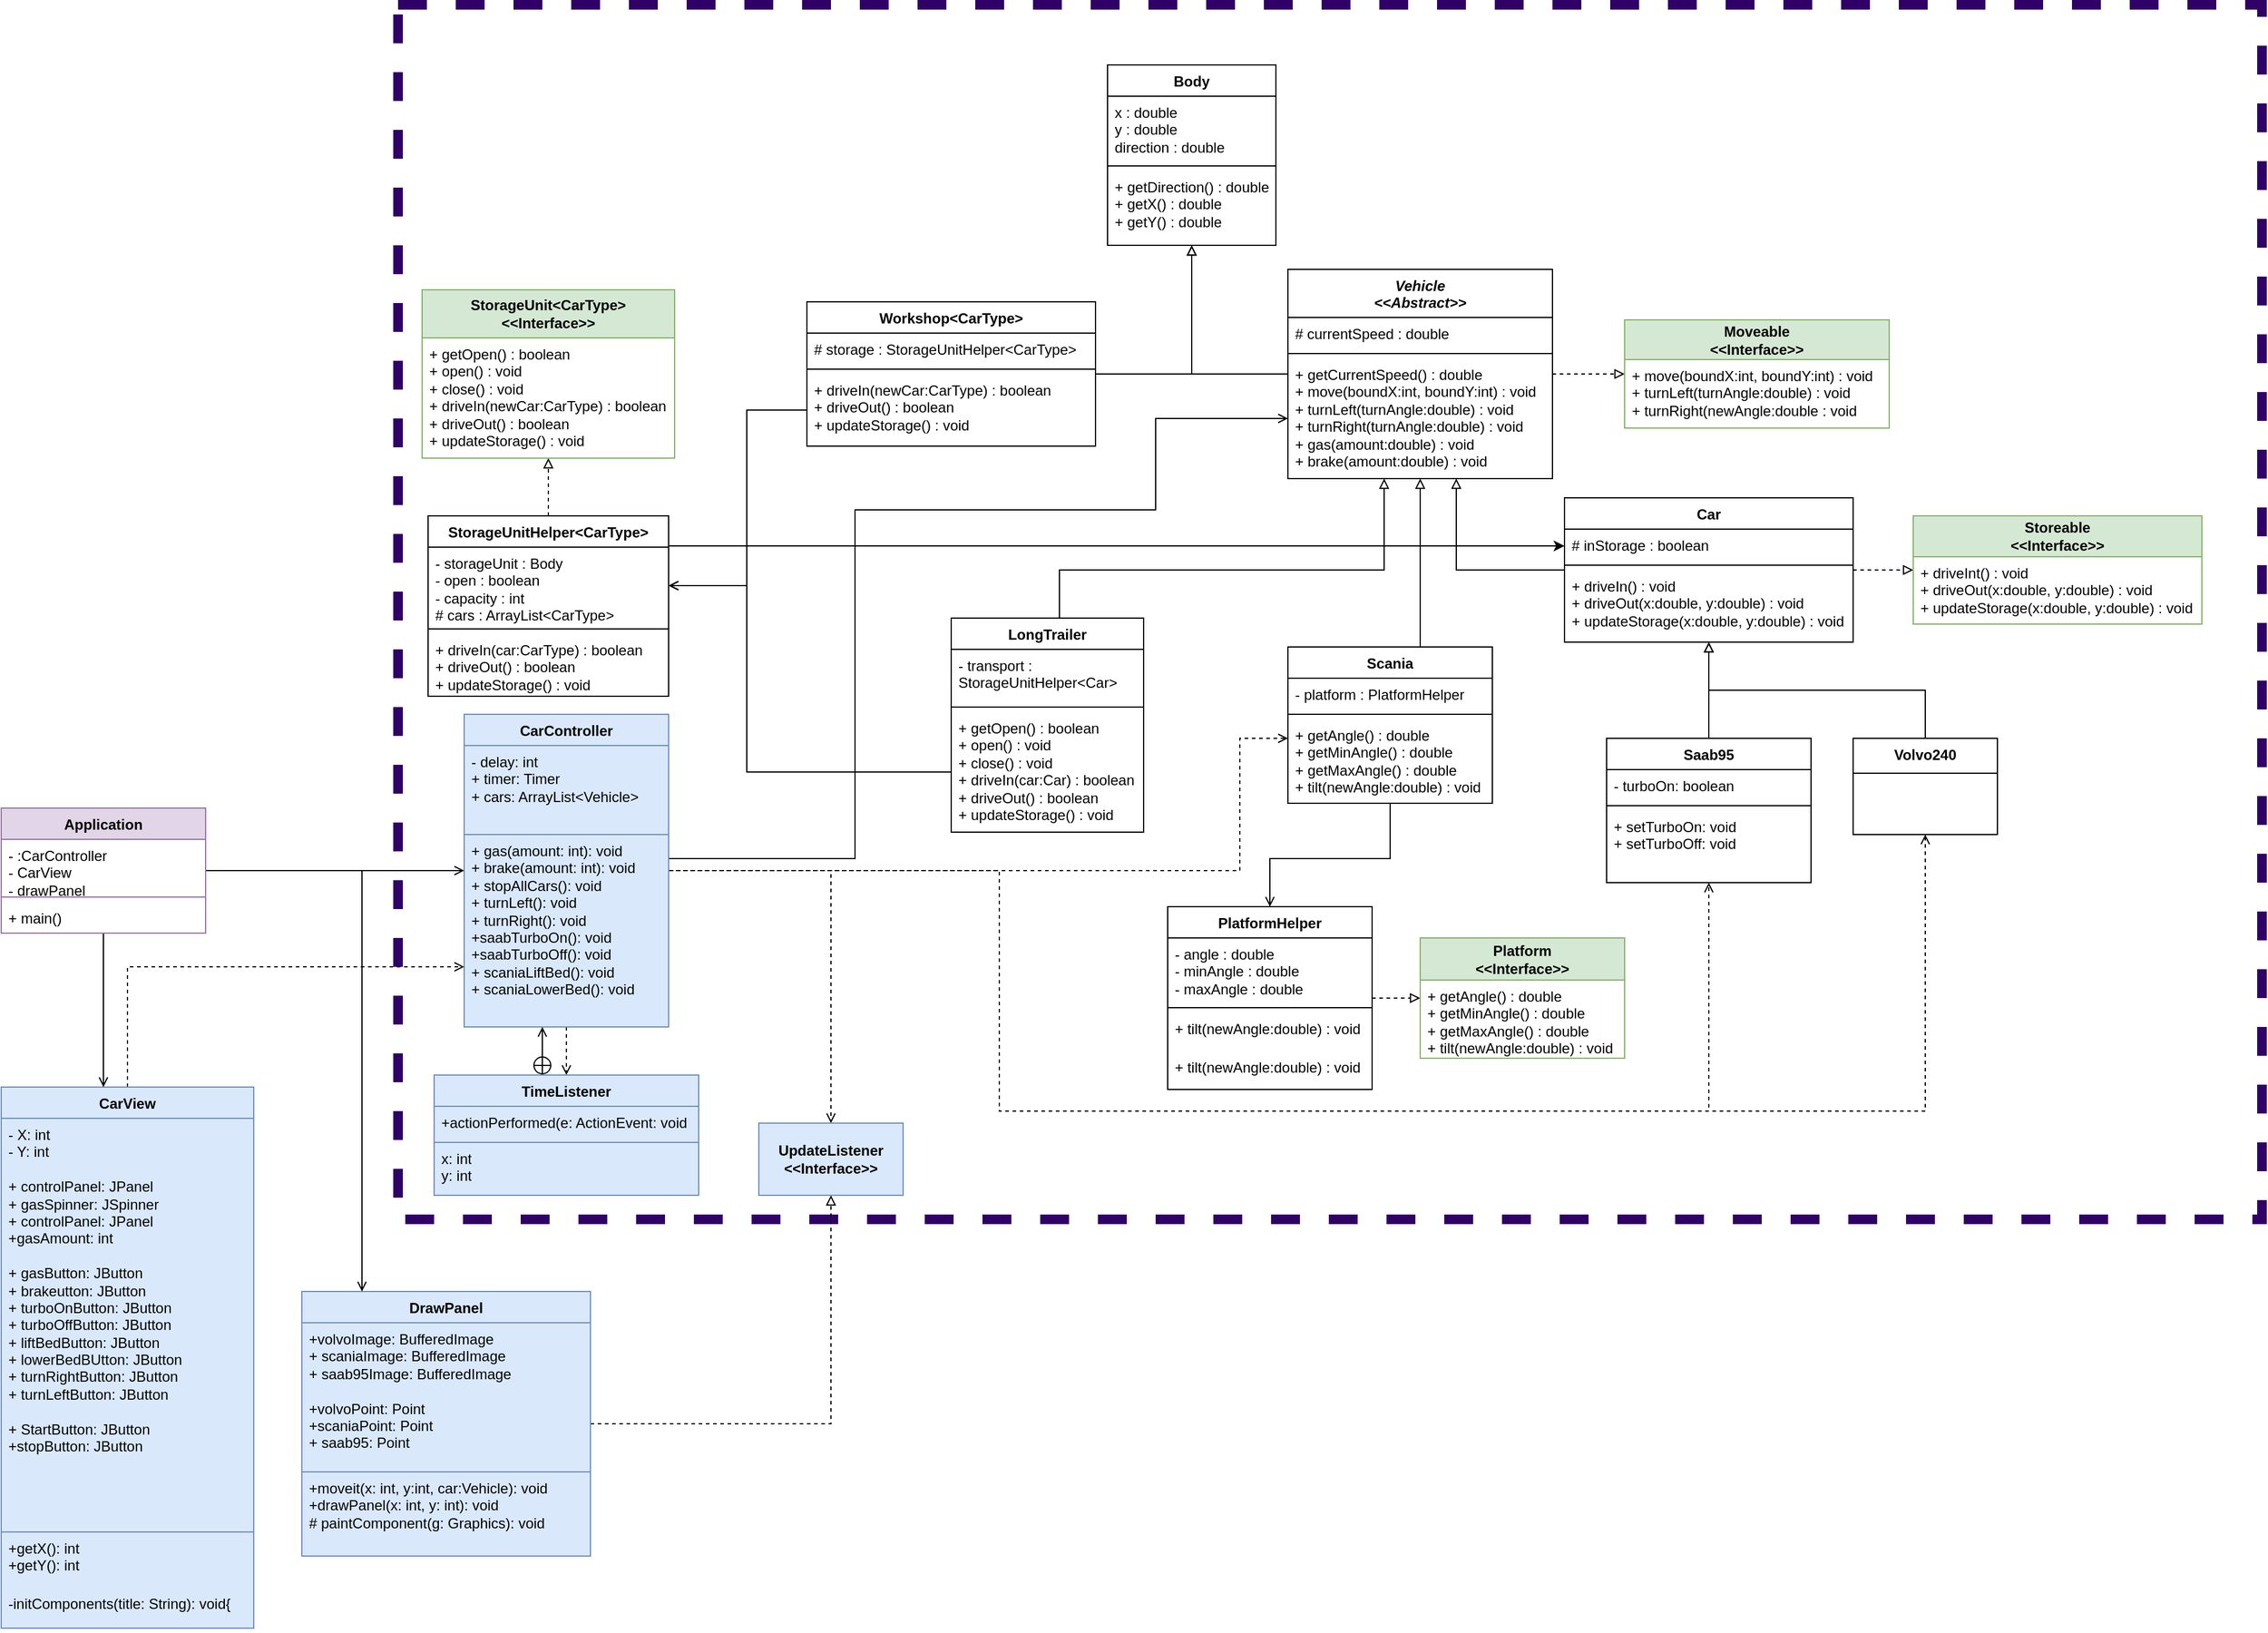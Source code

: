 <mxfile version="22.1.5" type="github">
  <diagram name="Sida-1" id="CnWCtKxtzdh5dnYdsv_A">
    <mxGraphModel dx="4003" dy="3025" grid="1" gridSize="10" guides="1" tooltips="1" connect="1" arrows="1" fold="1" page="1" pageScale="1" pageWidth="827" pageHeight="1169" math="0" shadow="0">
      <root>
        <mxCell id="0" />
        <mxCell id="1" parent="0" />
        <mxCell id="PzIaEd6Q4RFsh_id0Quy-12" value="" style="rounded=0;whiteSpace=wrap;html=1;dashed=1;strokeWidth=8;fillColor=none;fontColor=#333333;strokeColor=#300066;" parent="1" vertex="1">
          <mxGeometry x="-370" y="-420" width="1550" height="1010" as="geometry" />
        </mxCell>
        <mxCell id="2kluUkrTPu_d9wiH57XI-1" value="&lt;div&gt;Body&lt;/div&gt;" style="swimlane;fontStyle=1;align=center;verticalAlign=top;childLayout=stackLayout;horizontal=1;startSize=26;horizontalStack=0;resizeParent=1;resizeParentMax=0;resizeLast=0;collapsible=1;marginBottom=0;whiteSpace=wrap;html=1;" parent="1" vertex="1">
          <mxGeometry x="220" y="-370" width="140" height="150" as="geometry" />
        </mxCell>
        <mxCell id="2kluUkrTPu_d9wiH57XI-2" value="x : double&lt;br&gt;y : double&lt;br&gt;direction : double" style="text;strokeColor=none;fillColor=none;align=left;verticalAlign=top;spacingLeft=4;spacingRight=4;overflow=hidden;rotatable=0;points=[[0,0.5],[1,0.5]];portConstraint=eastwest;whiteSpace=wrap;html=1;" parent="2kluUkrTPu_d9wiH57XI-1" vertex="1">
          <mxGeometry y="26" width="140" height="54" as="geometry" />
        </mxCell>
        <mxCell id="2kluUkrTPu_d9wiH57XI-3" value="" style="line;strokeWidth=1;fillColor=none;align=left;verticalAlign=middle;spacingTop=-1;spacingLeft=3;spacingRight=3;rotatable=0;labelPosition=right;points=[];portConstraint=eastwest;strokeColor=inherit;" parent="2kluUkrTPu_d9wiH57XI-1" vertex="1">
          <mxGeometry y="80" width="140" height="8" as="geometry" />
        </mxCell>
        <mxCell id="2kluUkrTPu_d9wiH57XI-4" value="+ getDirection() : double&lt;br&gt;+ getX() : double&lt;br&gt;+ getY() : double" style="text;strokeColor=none;fillColor=none;align=left;verticalAlign=top;spacingLeft=4;spacingRight=4;overflow=hidden;rotatable=0;points=[[0,0.5],[1,0.5]];portConstraint=eastwest;whiteSpace=wrap;html=1;" parent="2kluUkrTPu_d9wiH57XI-1" vertex="1">
          <mxGeometry y="88" width="140" height="62" as="geometry" />
        </mxCell>
        <mxCell id="8fuTFX7diM6jTaJu1OUN-2" style="edgeStyle=orthogonalEdgeStyle;rounded=0;orthogonalLoop=1;jettySize=auto;html=1;endArrow=block;endFill=0;" parent="1" source="2kluUkrTPu_d9wiH57XI-5" target="MsR3hsUYv7-_mPZWKxLB-6" edge="1">
          <mxGeometry relative="1" as="geometry">
            <Array as="points">
              <mxPoint x="510" y="50" />
            </Array>
          </mxGeometry>
        </mxCell>
        <mxCell id="jSSzJpDz8-gedm0dkOzT-4" style="edgeStyle=orthogonalEdgeStyle;rounded=0;orthogonalLoop=1;jettySize=auto;html=1;dashed=1;endArrow=block;endFill=0;" parent="1" source="2kluUkrTPu_d9wiH57XI-5" target="m9QJUeq86h9TBKvvN4Z5-9" edge="1">
          <mxGeometry relative="1" as="geometry" />
        </mxCell>
        <mxCell id="2kluUkrTPu_d9wiH57XI-5" value="Car" style="swimlane;fontStyle=1;align=center;verticalAlign=top;childLayout=stackLayout;horizontal=1;startSize=26;horizontalStack=0;resizeParent=1;resizeParentMax=0;resizeLast=0;collapsible=1;marginBottom=0;whiteSpace=wrap;html=1;" parent="1" vertex="1">
          <mxGeometry x="600" y="-10" width="240" height="120" as="geometry" />
        </mxCell>
        <mxCell id="2kluUkrTPu_d9wiH57XI-6" value="# inStorage : boolean" style="text;strokeColor=none;fillColor=none;align=left;verticalAlign=top;spacingLeft=4;spacingRight=4;overflow=hidden;rotatable=0;points=[[0,0.5],[1,0.5]];portConstraint=eastwest;whiteSpace=wrap;html=1;" parent="2kluUkrTPu_d9wiH57XI-5" vertex="1">
          <mxGeometry y="26" width="240" height="26" as="geometry" />
        </mxCell>
        <mxCell id="2kluUkrTPu_d9wiH57XI-7" value="" style="line;strokeWidth=1;fillColor=none;align=left;verticalAlign=middle;spacingTop=-1;spacingLeft=3;spacingRight=3;rotatable=0;labelPosition=right;points=[];portConstraint=eastwest;strokeColor=inherit;" parent="2kluUkrTPu_d9wiH57XI-5" vertex="1">
          <mxGeometry y="52" width="240" height="8" as="geometry" />
        </mxCell>
        <mxCell id="2kluUkrTPu_d9wiH57XI-8" value="+ driveIn() : void&lt;br&gt;+ driveOut(x:double, y:double) : void&lt;br&gt;+ updateStorage(x:double, y:double) : void" style="text;strokeColor=none;fillColor=none;align=left;verticalAlign=top;spacingLeft=4;spacingRight=4;overflow=hidden;rotatable=0;points=[[0,0.5],[1,0.5]];portConstraint=eastwest;whiteSpace=wrap;html=1;" parent="2kluUkrTPu_d9wiH57XI-5" vertex="1">
          <mxGeometry y="60" width="240" height="60" as="geometry" />
        </mxCell>
        <mxCell id="PzIaEd6Q4RFsh_id0Quy-3" style="edgeStyle=orthogonalEdgeStyle;rounded=0;orthogonalLoop=1;jettySize=auto;html=1;endArrow=open;endFill=0;dashed=1;exitX=1;exitY=0.5;exitDx=0;exitDy=0;" parent="1" source="2kluUkrTPu_d9wiH57XI-9" target="2kluUkrTPu_d9wiH57XI-32" edge="1">
          <mxGeometry relative="1" as="geometry">
            <Array as="points">
              <mxPoint x="130" y="300" />
              <mxPoint x="130" y="500" />
              <mxPoint x="720" y="500" />
            </Array>
          </mxGeometry>
        </mxCell>
        <mxCell id="PzIaEd6Q4RFsh_id0Quy-4" style="edgeStyle=orthogonalEdgeStyle;rounded=0;orthogonalLoop=1;jettySize=auto;html=1;endArrow=open;endFill=0;exitX=0.5;exitY=0;exitDx=0;exitDy=0;dashed=1;" parent="1" source="2kluUkrTPu_d9wiH57XI-9" target="2kluUkrTPu_d9wiH57XI-37" edge="1">
          <mxGeometry relative="1" as="geometry">
            <Array as="points">
              <mxPoint x="-200" y="300" />
              <mxPoint x="330" y="300" />
              <mxPoint x="330" y="190" />
            </Array>
          </mxGeometry>
        </mxCell>
        <mxCell id="PzIaEd6Q4RFsh_id0Quy-5" style="edgeStyle=orthogonalEdgeStyle;rounded=0;orthogonalLoop=1;jettySize=auto;html=1;endArrow=open;endFill=0;entryX=0;entryY=0.5;entryDx=0;entryDy=0;" parent="1" source="2kluUkrTPu_d9wiH57XI-9" target="MsR3hsUYv7-_mPZWKxLB-9" edge="1">
          <mxGeometry relative="1" as="geometry">
            <Array as="points">
              <mxPoint x="10" y="290" />
              <mxPoint x="10" />
              <mxPoint x="260" />
              <mxPoint x="260" y="-76" />
            </Array>
          </mxGeometry>
        </mxCell>
        <mxCell id="PzIaEd6Q4RFsh_id0Quy-10" style="edgeStyle=orthogonalEdgeStyle;rounded=0;orthogonalLoop=1;jettySize=auto;html=1;dashed=1;endArrow=open;endFill=0;exitX=1;exitY=0.5;exitDx=0;exitDy=0;" parent="1" source="2kluUkrTPu_d9wiH57XI-9" target="2kluUkrTPu_d9wiH57XI-41" edge="1">
          <mxGeometry relative="1" as="geometry">
            <mxPoint x="920" y="330" as="targetPoint" />
            <Array as="points">
              <mxPoint x="130" y="300" />
              <mxPoint x="130" y="500" />
              <mxPoint x="900" y="500" />
            </Array>
          </mxGeometry>
        </mxCell>
        <mxCell id="fyHRbXsw6JHeMjWbs4PB-7" style="edgeStyle=orthogonalEdgeStyle;rounded=0;orthogonalLoop=1;jettySize=auto;html=1;endArrow=open;endFill=0;dashed=1;" parent="1" source="2kluUkrTPu_d9wiH57XI-9" target="2kluUkrTPu_d9wiH57XI-96" edge="1">
          <mxGeometry relative="1" as="geometry" />
        </mxCell>
        <mxCell id="fyHRbXsw6JHeMjWbs4PB-8" style="edgeStyle=orthogonalEdgeStyle;rounded=0;orthogonalLoop=1;jettySize=auto;html=1;dashed=1;endArrow=open;endFill=0;" parent="1" source="2kluUkrTPu_d9wiH57XI-9" target="fyHRbXsw6JHeMjWbs4PB-1" edge="1">
          <mxGeometry relative="1" as="geometry">
            <Array as="points">
              <mxPoint x="-10" y="300" />
            </Array>
          </mxGeometry>
        </mxCell>
        <mxCell id="2kluUkrTPu_d9wiH57XI-9" value="CarController" style="swimlane;fontStyle=1;align=center;verticalAlign=top;childLayout=stackLayout;horizontal=1;startSize=26;horizontalStack=0;resizeParent=1;resizeParentMax=0;resizeLast=0;collapsible=1;marginBottom=0;whiteSpace=wrap;html=1;fillColor=#dae8fc;strokeColor=#6c8ebf;" parent="1" vertex="1">
          <mxGeometry x="-315" y="170" width="170" height="260" as="geometry" />
        </mxCell>
        <mxCell id="2kluUkrTPu_d9wiH57XI-10" value="&lt;div&gt;- delay: int&lt;/div&gt;&lt;div&gt;+ timer: Timer&lt;/div&gt;&lt;div&gt;+ cars: ArrayList&amp;lt;Vehicle&amp;gt;&lt;br&gt;&lt;/div&gt;" style="text;strokeColor=#6c8ebf;fillColor=#dae8fc;align=left;verticalAlign=top;spacingLeft=4;spacingRight=4;overflow=hidden;rotatable=0;points=[[0,0.5],[1,0.5]];portConstraint=eastwest;whiteSpace=wrap;html=1;" parent="2kluUkrTPu_d9wiH57XI-9" vertex="1">
          <mxGeometry y="26" width="170" height="74" as="geometry" />
        </mxCell>
        <mxCell id="2kluUkrTPu_d9wiH57XI-12" value="&lt;div&gt;+ gas(amount: int): void&lt;/div&gt;&lt;div&gt;+ brake(amount: int): void&lt;/div&gt;&lt;div&gt;+ stopAllCars(): void&lt;/div&gt;&lt;div&gt;+ turnLeft(): void&lt;/div&gt;&lt;div&gt;+ turnRight(): void&lt;/div&gt;&lt;div&gt;+saabTurboOn(): void&lt;br&gt;&lt;/div&gt;&lt;div&gt;+saabTurboOff(): void&lt;br&gt;&lt;/div&gt;&lt;div&gt;+ scaniaLiftBed(): void&lt;/div&gt;&lt;div&gt;+ scaniaLowerBed(): void&lt;br&gt;&lt;/div&gt;&lt;div&gt;&lt;br&gt;&lt;/div&gt;" style="text;strokeColor=#6c8ebf;fillColor=#dae8fc;align=left;verticalAlign=top;spacingLeft=4;spacingRight=4;overflow=hidden;rotatable=0;points=[[0,0.5],[1,0.5]];portConstraint=eastwest;whiteSpace=wrap;html=1;" parent="2kluUkrTPu_d9wiH57XI-9" vertex="1">
          <mxGeometry y="100" width="170" height="160" as="geometry" />
        </mxCell>
        <mxCell id="fyHRbXsw6JHeMjWbs4PB-17" style="edgeStyle=orthogonalEdgeStyle;rounded=0;orthogonalLoop=1;jettySize=auto;html=1;endArrow=open;endFill=0;dashed=1;" parent="1" source="2kluUkrTPu_d9wiH57XI-13" target="2kluUkrTPu_d9wiH57XI-9" edge="1">
          <mxGeometry relative="1" as="geometry">
            <Array as="points">
              <mxPoint x="-595" y="380" />
            </Array>
          </mxGeometry>
        </mxCell>
        <mxCell id="2kluUkrTPu_d9wiH57XI-13" value="CarView" style="swimlane;fontStyle=1;align=center;verticalAlign=top;childLayout=stackLayout;horizontal=1;startSize=26;horizontalStack=0;resizeParent=1;resizeParentMax=0;resizeLast=0;collapsible=1;marginBottom=0;whiteSpace=wrap;html=1;fillColor=#dae8fc;strokeColor=#6c8ebf;" parent="1" vertex="1">
          <mxGeometry x="-700" y="480" width="210" height="450" as="geometry" />
        </mxCell>
        <mxCell id="2kluUkrTPu_d9wiH57XI-14" value="&lt;div&gt;- X: int&lt;/div&gt;&lt;div&gt;- Y: int&lt;/div&gt;&lt;br&gt;&lt;div&gt;+ controlPanel: JPanel&lt;/div&gt;&lt;div&gt;+ gasSpinner: JSpinner&lt;br&gt;&lt;/div&gt;&lt;div&gt;+ controlPanel: JPanel&lt;br&gt;&lt;/div&gt;&lt;div&gt;+gasAmount: int&lt;br&gt;&lt;/div&gt;&lt;div&gt;&lt;div&gt;&lt;br&gt;&lt;/div&gt;&lt;div&gt;+ gasButton: JButton&lt;/div&gt;&lt;div&gt;+ brakeutton: JButton&lt;/div&gt;&lt;/div&gt;&lt;div&gt;+ turboOnButton: JButton&lt;/div&gt;&lt;div&gt;+ turboOffButton: JButton&lt;/div&gt;&lt;div&gt;+ liftBedButton: JButton&lt;/div&gt;&lt;div&gt;+ lowerBedBUtton: JButton&lt;/div&gt;&lt;div&gt;+ turnRightButton: JButton &lt;br&gt;&lt;/div&gt;&lt;div&gt;+ turnLeftButton: JButton &lt;br&gt;&lt;/div&gt;&lt;div&gt;&lt;br&gt;&lt;/div&gt;&lt;div&gt;+ StartButton: JButton&lt;/div&gt;&lt;div&gt;+stopButton: JButton&lt;br&gt;&lt;/div&gt;&lt;div&gt;&lt;br&gt;&lt;/div&gt;" style="text;strokeColor=#6c8ebf;fillColor=#dae8fc;align=left;verticalAlign=top;spacingLeft=4;spacingRight=4;overflow=hidden;rotatable=0;points=[[0,0.5],[1,0.5]];portConstraint=eastwest;whiteSpace=wrap;html=1;" parent="2kluUkrTPu_d9wiH57XI-13" vertex="1">
          <mxGeometry y="26" width="210" height="344" as="geometry" />
        </mxCell>
        <mxCell id="2kluUkrTPu_d9wiH57XI-16" value="&lt;div&gt;+getX(): int&lt;/div&gt;&lt;div&gt;+getY(): int&lt;/div&gt;&lt;div&gt;&lt;br&gt;&lt;/div&gt;&lt;div&gt;-initComponents(title: String): void{&lt;sup&gt;&lt;br&gt;&lt;/sup&gt;&lt;/div&gt;&lt;div&gt;&lt;br&gt;&lt;/div&gt;" style="text;strokeColor=#6c8ebf;fillColor=#dae8fc;align=left;verticalAlign=top;spacingLeft=4;spacingRight=4;overflow=hidden;rotatable=0;points=[[0,0.5],[1,0.5]];portConstraint=eastwest;whiteSpace=wrap;html=1;" parent="2kluUkrTPu_d9wiH57XI-13" vertex="1">
          <mxGeometry y="370" width="210" height="80" as="geometry" />
        </mxCell>
        <mxCell id="fyHRbXsw6JHeMjWbs4PB-2" style="edgeStyle=orthogonalEdgeStyle;rounded=0;orthogonalLoop=1;jettySize=auto;html=1;endArrow=block;endFill=0;dashed=1;" parent="1" source="2kluUkrTPu_d9wiH57XI-17" target="fyHRbXsw6JHeMjWbs4PB-1" edge="1">
          <mxGeometry relative="1" as="geometry">
            <Array as="points">
              <mxPoint x="-10" y="760" />
            </Array>
          </mxGeometry>
        </mxCell>
        <mxCell id="2kluUkrTPu_d9wiH57XI-17" value="DrawPanel" style="swimlane;fontStyle=1;align=center;verticalAlign=top;childLayout=stackLayout;horizontal=1;startSize=26;horizontalStack=0;resizeParent=1;resizeParentMax=0;resizeLast=0;collapsible=1;marginBottom=0;whiteSpace=wrap;html=1;fillColor=#dae8fc;strokeColor=#6c8ebf;" parent="1" vertex="1">
          <mxGeometry x="-450" y="650" width="240" height="220" as="geometry" />
        </mxCell>
        <mxCell id="2kluUkrTPu_d9wiH57XI-18" value="&lt;div&gt;+volvoImage: BufferedImage&lt;/div&gt;&lt;div&gt;+ scaniaImage: BufferedImage&lt;br&gt;&lt;/div&gt;&lt;div&gt;+ saab95Image: BufferedImage&lt;/div&gt;&lt;div&gt;&lt;br&gt;&lt;/div&gt;&lt;div&gt;+volvoPoint: Point&lt;/div&gt;&lt;div&gt;+scaniaPoint: Point&lt;/div&gt;&lt;div&gt;+ saab95: Point&lt;/div&gt;" style="text;strokeColor=#6c8ebf;fillColor=#dae8fc;align=left;verticalAlign=top;spacingLeft=4;spacingRight=4;overflow=hidden;rotatable=0;points=[[0,0.5],[1,0.5]];portConstraint=eastwest;whiteSpace=wrap;html=1;" parent="2kluUkrTPu_d9wiH57XI-17" vertex="1">
          <mxGeometry y="26" width="240" height="124" as="geometry" />
        </mxCell>
        <mxCell id="2kluUkrTPu_d9wiH57XI-20" value="&lt;div&gt;+moveit(x: int, y:int, car:Vehicle): void&lt;br&gt;&lt;/div&gt;&lt;div&gt;+drawPanel(x: int, y: int): void&lt;br&gt;&lt;/div&gt;# paintComponent(g: Graphics): void " style="text;strokeColor=#6c8ebf;fillColor=#dae8fc;align=left;verticalAlign=top;spacingLeft=4;spacingRight=4;overflow=hidden;rotatable=0;points=[[0,0.5],[1,0.5]];portConstraint=eastwest;whiteSpace=wrap;html=1;" parent="2kluUkrTPu_d9wiH57XI-17" vertex="1">
          <mxGeometry y="150" width="240" height="70" as="geometry" />
        </mxCell>
        <mxCell id="jSSzJpDz8-gedm0dkOzT-6" style="edgeStyle=orthogonalEdgeStyle;rounded=0;orthogonalLoop=1;jettySize=auto;html=1;dashed=1;endArrow=block;endFill=0;" parent="1" source="2kluUkrTPu_d9wiH57XI-28" target="m9QJUeq86h9TBKvvN4Z5-1" edge="1">
          <mxGeometry relative="1" as="geometry" />
        </mxCell>
        <mxCell id="2kluUkrTPu_d9wiH57XI-28" value="PlatformHelper" style="swimlane;fontStyle=1;align=center;verticalAlign=top;childLayout=stackLayout;horizontal=1;startSize=26;horizontalStack=0;resizeParent=1;resizeParentMax=0;resizeLast=0;collapsible=1;marginBottom=0;whiteSpace=wrap;html=1;" parent="1" vertex="1">
          <mxGeometry x="270" y="330" width="170" height="152" as="geometry" />
        </mxCell>
        <mxCell id="2kluUkrTPu_d9wiH57XI-29" value="- angle : double&lt;br&gt;- minAngle : double&lt;br&gt;- maxAngle : double" style="text;strokeColor=none;fillColor=none;align=left;verticalAlign=top;spacingLeft=4;spacingRight=4;overflow=hidden;rotatable=0;points=[[0,0.5],[1,0.5]];portConstraint=eastwest;whiteSpace=wrap;html=1;" parent="2kluUkrTPu_d9wiH57XI-28" vertex="1">
          <mxGeometry y="26" width="170" height="54" as="geometry" />
        </mxCell>
        <mxCell id="2kluUkrTPu_d9wiH57XI-30" value="" style="line;strokeWidth=1;fillColor=none;align=left;verticalAlign=middle;spacingTop=-1;spacingLeft=3;spacingRight=3;rotatable=0;labelPosition=right;points=[];portConstraint=eastwest;strokeColor=inherit;" parent="2kluUkrTPu_d9wiH57XI-28" vertex="1">
          <mxGeometry y="80" width="170" height="8" as="geometry" />
        </mxCell>
        <mxCell id="fyHRbXsw6JHeMjWbs4PB-4" value="+ tilt(newAngle:double) : void" style="text;strokeColor=none;fillColor=none;align=left;verticalAlign=top;spacingLeft=4;spacingRight=4;overflow=hidden;rotatable=0;points=[[0,0.5],[1,0.5]];portConstraint=eastwest;whiteSpace=wrap;html=1;" parent="2kluUkrTPu_d9wiH57XI-28" vertex="1">
          <mxGeometry y="88" width="170" height="32" as="geometry" />
        </mxCell>
        <mxCell id="2kluUkrTPu_d9wiH57XI-31" value="+ tilt(newAngle:double) : void" style="text;strokeColor=none;fillColor=none;align=left;verticalAlign=top;spacingLeft=4;spacingRight=4;overflow=hidden;rotatable=0;points=[[0,0.5],[1,0.5]];portConstraint=eastwest;whiteSpace=wrap;html=1;" parent="2kluUkrTPu_d9wiH57XI-28" vertex="1">
          <mxGeometry y="120" width="170" height="32" as="geometry" />
        </mxCell>
        <mxCell id="2kluUkrTPu_d9wiH57XI-45" style="edgeStyle=orthogonalEdgeStyle;rounded=0;orthogonalLoop=1;jettySize=auto;html=1;endArrow=block;endFill=0;" parent="1" source="2kluUkrTPu_d9wiH57XI-32" target="2kluUkrTPu_d9wiH57XI-5" edge="1">
          <mxGeometry relative="1" as="geometry" />
        </mxCell>
        <mxCell id="2kluUkrTPu_d9wiH57XI-32" value="&lt;div&gt;Saab95&lt;/div&gt;" style="swimlane;fontStyle=1;align=center;verticalAlign=top;childLayout=stackLayout;horizontal=1;startSize=26;horizontalStack=0;resizeParent=1;resizeParentMax=0;resizeLast=0;collapsible=1;marginBottom=0;whiteSpace=wrap;html=1;" parent="1" vertex="1">
          <mxGeometry x="635" y="190" width="170" height="120" as="geometry" />
        </mxCell>
        <mxCell id="2kluUkrTPu_d9wiH57XI-33" value="- turboOn: boolean" style="text;strokeColor=none;fillColor=none;align=left;verticalAlign=top;spacingLeft=4;spacingRight=4;overflow=hidden;rotatable=0;points=[[0,0.5],[1,0.5]];portConstraint=eastwest;whiteSpace=wrap;html=1;" parent="2kluUkrTPu_d9wiH57XI-32" vertex="1">
          <mxGeometry y="26" width="170" height="26" as="geometry" />
        </mxCell>
        <mxCell id="2kluUkrTPu_d9wiH57XI-34" value="" style="line;strokeWidth=1;fillColor=none;align=left;verticalAlign=middle;spacingTop=-1;spacingLeft=3;spacingRight=3;rotatable=0;labelPosition=right;points=[];portConstraint=eastwest;strokeColor=inherit;" parent="2kluUkrTPu_d9wiH57XI-32" vertex="1">
          <mxGeometry y="52" width="170" height="8" as="geometry" />
        </mxCell>
        <mxCell id="2kluUkrTPu_d9wiH57XI-35" value="&lt;div&gt;+ setTurboOn: void&lt;/div&gt;&lt;div&gt;+ setTurboOff: void&lt;br&gt;&lt;/div&gt;" style="text;strokeColor=none;fillColor=none;align=left;verticalAlign=top;spacingLeft=4;spacingRight=4;overflow=hidden;rotatable=0;points=[[0,0.5],[1,0.5]];portConstraint=eastwest;whiteSpace=wrap;html=1;" parent="2kluUkrTPu_d9wiH57XI-32" vertex="1">
          <mxGeometry y="60" width="170" height="60" as="geometry" />
        </mxCell>
        <mxCell id="8fuTFX7diM6jTaJu1OUN-3" style="edgeStyle=orthogonalEdgeStyle;rounded=0;orthogonalLoop=1;jettySize=auto;html=1;endArrow=block;endFill=0;" parent="1" source="2kluUkrTPu_d9wiH57XI-41" target="2kluUkrTPu_d9wiH57XI-5" edge="1">
          <mxGeometry relative="1" as="geometry" />
        </mxCell>
        <mxCell id="2kluUkrTPu_d9wiH57XI-41" value="&lt;div&gt;Volvo240&lt;/div&gt;" style="swimlane;fontStyle=1;align=center;verticalAlign=top;childLayout=stackLayout;horizontal=1;startSize=29;horizontalStack=0;resizeParent=1;resizeParentMax=0;resizeLast=0;collapsible=1;marginBottom=0;whiteSpace=wrap;html=1;" parent="1" vertex="1">
          <mxGeometry x="840" y="190" width="120" height="80" as="geometry" />
        </mxCell>
        <mxCell id="8fuTFX7diM6jTaJu1OUN-18" style="edgeStyle=orthogonalEdgeStyle;rounded=0;orthogonalLoop=1;jettySize=auto;html=1;endArrow=open;endFill=0;" parent="1" source="2kluUkrTPu_d9wiH57XI-37" target="2kluUkrTPu_d9wiH57XI-28" edge="1">
          <mxGeometry relative="1" as="geometry">
            <Array as="points">
              <mxPoint x="455" y="290" />
              <mxPoint x="355" y="290" />
            </Array>
          </mxGeometry>
        </mxCell>
        <mxCell id="Z6ngFZZ4EXr_-JbcI5yZ-4" style="edgeStyle=orthogonalEdgeStyle;rounded=0;orthogonalLoop=1;jettySize=auto;html=1;endArrow=block;endFill=0;" parent="1" source="2kluUkrTPu_d9wiH57XI-37" target="MsR3hsUYv7-_mPZWKxLB-6" edge="1">
          <mxGeometry relative="1" as="geometry">
            <Array as="points">
              <mxPoint x="480" y="50" />
              <mxPoint x="480" y="50" />
            </Array>
          </mxGeometry>
        </mxCell>
        <mxCell id="2kluUkrTPu_d9wiH57XI-37" value="Scania" style="swimlane;fontStyle=1;align=center;verticalAlign=top;childLayout=stackLayout;horizontal=1;startSize=26;horizontalStack=0;resizeParent=1;resizeParentMax=0;resizeLast=0;collapsible=1;marginBottom=0;whiteSpace=wrap;html=1;" parent="1" vertex="1">
          <mxGeometry x="370" y="114" width="170" height="130" as="geometry" />
        </mxCell>
        <mxCell id="2kluUkrTPu_d9wiH57XI-38" value="- platform : PlatformHelper" style="text;strokeColor=none;fillColor=none;align=left;verticalAlign=top;spacingLeft=4;spacingRight=4;overflow=hidden;rotatable=0;points=[[0,0.5],[1,0.5]];portConstraint=eastwest;whiteSpace=wrap;html=1;" parent="2kluUkrTPu_d9wiH57XI-37" vertex="1">
          <mxGeometry y="26" width="170" height="26" as="geometry" />
        </mxCell>
        <mxCell id="2kluUkrTPu_d9wiH57XI-39" value="" style="line;strokeWidth=1;fillColor=none;align=left;verticalAlign=middle;spacingTop=-1;spacingLeft=3;spacingRight=3;rotatable=0;labelPosition=right;points=[];portConstraint=eastwest;strokeColor=inherit;" parent="2kluUkrTPu_d9wiH57XI-37" vertex="1">
          <mxGeometry y="52" width="170" height="8" as="geometry" />
        </mxCell>
        <mxCell id="2kluUkrTPu_d9wiH57XI-40" value="+ getAngle() : double&lt;br&gt;+ getMinAngle() : double&lt;br&gt;+ getMaxAngle() : double&lt;br&gt;+ tilt(newAngle:double) : void" style="text;strokeColor=none;fillColor=none;align=left;verticalAlign=top;spacingLeft=4;spacingRight=4;overflow=hidden;rotatable=0;points=[[0,0.5],[1,0.5]];portConstraint=eastwest;whiteSpace=wrap;html=1;" parent="2kluUkrTPu_d9wiH57XI-37" vertex="1">
          <mxGeometry y="60" width="170" height="70" as="geometry" />
        </mxCell>
        <mxCell id="8fuTFX7diM6jTaJu1OUN-1" style="edgeStyle=orthogonalEdgeStyle;rounded=0;orthogonalLoop=1;jettySize=auto;html=1;endArrow=block;endFill=0;" parent="1" source="MsR3hsUYv7-_mPZWKxLB-6" target="2kluUkrTPu_d9wiH57XI-1" edge="1">
          <mxGeometry relative="1" as="geometry" />
        </mxCell>
        <mxCell id="jSSzJpDz8-gedm0dkOzT-3" style="edgeStyle=orthogonalEdgeStyle;rounded=0;orthogonalLoop=1;jettySize=auto;html=1;dashed=1;endArrow=block;endFill=0;" parent="1" source="MsR3hsUYv7-_mPZWKxLB-6" target="m9QJUeq86h9TBKvvN4Z5-5" edge="1">
          <mxGeometry relative="1" as="geometry" />
        </mxCell>
        <mxCell id="MsR3hsUYv7-_mPZWKxLB-6" value="&lt;i&gt;Vehicle&lt;br&gt;&amp;lt;&amp;lt;Abstract&amp;gt;&amp;gt;&lt;/i&gt;" style="swimlane;fontStyle=1;align=center;verticalAlign=top;childLayout=stackLayout;horizontal=1;startSize=40;horizontalStack=0;resizeParent=1;resizeParentMax=0;resizeLast=0;collapsible=1;marginBottom=0;whiteSpace=wrap;html=1;" parent="1" vertex="1">
          <mxGeometry x="370" y="-200" width="220" height="174" as="geometry" />
        </mxCell>
        <mxCell id="MsR3hsUYv7-_mPZWKxLB-7" value="# currentSpeed : double" style="text;strokeColor=none;fillColor=none;align=left;verticalAlign=top;spacingLeft=4;spacingRight=4;overflow=hidden;rotatable=0;points=[[0,0.5],[1,0.5]];portConstraint=eastwest;whiteSpace=wrap;html=1;" parent="MsR3hsUYv7-_mPZWKxLB-6" vertex="1">
          <mxGeometry y="40" width="220" height="26" as="geometry" />
        </mxCell>
        <mxCell id="MsR3hsUYv7-_mPZWKxLB-8" value="" style="line;strokeWidth=1;fillColor=none;align=left;verticalAlign=middle;spacingTop=-1;spacingLeft=3;spacingRight=3;rotatable=0;labelPosition=right;points=[];portConstraint=eastwest;strokeColor=inherit;" parent="MsR3hsUYv7-_mPZWKxLB-6" vertex="1">
          <mxGeometry y="66" width="220" height="8" as="geometry" />
        </mxCell>
        <mxCell id="MsR3hsUYv7-_mPZWKxLB-9" value="+ getCurrentSpeed() : double&lt;br&gt;+ move(boundX:int, boundY:int) : void&lt;br&gt;+ turnLeft(turnAngle:double) : void&lt;br&gt;+ turnRight(turnAngle:double) : void&lt;br&gt;+ gas(amount:double) : void&lt;br&gt;+ brake(amount:double) : void" style="text;strokeColor=none;fillColor=none;align=left;verticalAlign=top;spacingLeft=4;spacingRight=4;overflow=hidden;rotatable=0;points=[[0,0.5],[1,0.5]];portConstraint=eastwest;whiteSpace=wrap;html=1;" parent="MsR3hsUYv7-_mPZWKxLB-6" vertex="1">
          <mxGeometry y="74" width="220" height="100" as="geometry" />
        </mxCell>
        <mxCell id="Z6ngFZZ4EXr_-JbcI5yZ-6" style="edgeStyle=orthogonalEdgeStyle;rounded=0;orthogonalLoop=1;jettySize=auto;html=1;" parent="1" source="2kluUkrTPu_d9wiH57XI-49" target="2kluUkrTPu_d9wiH57XI-5" edge="1">
          <mxGeometry relative="1" as="geometry">
            <Array as="points">
              <mxPoint x="230" y="30" />
              <mxPoint x="230" y="30" />
            </Array>
          </mxGeometry>
        </mxCell>
        <mxCell id="jSSzJpDz8-gedm0dkOzT-7" style="edgeStyle=orthogonalEdgeStyle;rounded=0;orthogonalLoop=1;jettySize=auto;html=1;dashed=1;endArrow=block;endFill=0;" parent="1" source="2kluUkrTPu_d9wiH57XI-49" target="m9QJUeq86h9TBKvvN4Z5-13" edge="1">
          <mxGeometry relative="1" as="geometry" />
        </mxCell>
        <mxCell id="2kluUkrTPu_d9wiH57XI-49" value="StorageUnitHelper&amp;lt;CarType&amp;gt;" style="swimlane;fontStyle=1;align=center;verticalAlign=top;childLayout=stackLayout;horizontal=1;startSize=26;horizontalStack=0;resizeParent=1;resizeParentMax=0;resizeLast=0;collapsible=1;marginBottom=0;whiteSpace=wrap;html=1;" parent="1" vertex="1">
          <mxGeometry x="-345" y="5" width="200" height="150" as="geometry" />
        </mxCell>
        <mxCell id="2kluUkrTPu_d9wiH57XI-50" value="- storageUnit : Body&lt;br&gt;- open : boolean&lt;br&gt;- capacity : int&lt;br&gt;# cars : ArrayList&amp;lt;CarType&amp;gt;" style="text;strokeColor=none;fillColor=none;align=left;verticalAlign=top;spacingLeft=4;spacingRight=4;overflow=hidden;rotatable=0;points=[[0,0.5],[1,0.5]];portConstraint=eastwest;whiteSpace=wrap;html=1;" parent="2kluUkrTPu_d9wiH57XI-49" vertex="1">
          <mxGeometry y="26" width="200" height="64" as="geometry" />
        </mxCell>
        <mxCell id="2kluUkrTPu_d9wiH57XI-51" value="" style="line;strokeWidth=1;fillColor=none;align=left;verticalAlign=middle;spacingTop=-1;spacingLeft=3;spacingRight=3;rotatable=0;labelPosition=right;points=[];portConstraint=eastwest;strokeColor=inherit;" parent="2kluUkrTPu_d9wiH57XI-49" vertex="1">
          <mxGeometry y="90" width="200" height="8" as="geometry" />
        </mxCell>
        <mxCell id="2kluUkrTPu_d9wiH57XI-52" value="+ driveIn(car:CarType) : boolean&lt;br&gt;+ driveOut() : boolean&lt;br&gt;+ updateStorage() : void" style="text;strokeColor=none;fillColor=none;align=left;verticalAlign=top;spacingLeft=4;spacingRight=4;overflow=hidden;rotatable=0;points=[[0,0.5],[1,0.5]];portConstraint=eastwest;whiteSpace=wrap;html=1;" parent="2kluUkrTPu_d9wiH57XI-49" vertex="1">
          <mxGeometry y="98" width="200" height="52" as="geometry" />
        </mxCell>
        <mxCell id="2kluUkrTPu_d9wiH57XI-80" style="edgeStyle=orthogonalEdgeStyle;rounded=0;orthogonalLoop=1;jettySize=auto;html=1;endArrow=block;endFill=0;" parent="1" source="2kluUkrTPu_d9wiH57XI-73" target="2kluUkrTPu_d9wiH57XI-1" edge="1">
          <mxGeometry relative="1" as="geometry" />
        </mxCell>
        <mxCell id="2kluUkrTPu_d9wiH57XI-73" value="&lt;div&gt;Workshop&amp;lt;CarType&amp;gt;&lt;/div&gt;" style="swimlane;fontStyle=1;align=center;verticalAlign=top;childLayout=stackLayout;horizontal=1;startSize=26;horizontalStack=0;resizeParent=1;resizeParentMax=0;resizeLast=0;collapsible=1;marginBottom=0;whiteSpace=wrap;html=1;" parent="1" vertex="1">
          <mxGeometry x="-30" y="-173" width="240" height="120" as="geometry" />
        </mxCell>
        <mxCell id="2kluUkrTPu_d9wiH57XI-74" value="# storage : StorageUnitHelper&amp;lt;CarType&amp;gt;" style="text;strokeColor=none;fillColor=none;align=left;verticalAlign=top;spacingLeft=4;spacingRight=4;overflow=hidden;rotatable=0;points=[[0,0.5],[1,0.5]];portConstraint=eastwest;whiteSpace=wrap;html=1;" parent="2kluUkrTPu_d9wiH57XI-73" vertex="1">
          <mxGeometry y="26" width="240" height="26" as="geometry" />
        </mxCell>
        <mxCell id="2kluUkrTPu_d9wiH57XI-75" value="" style="line;strokeWidth=1;fillColor=none;align=left;verticalAlign=middle;spacingTop=-1;spacingLeft=3;spacingRight=3;rotatable=0;labelPosition=right;points=[];portConstraint=eastwest;strokeColor=inherit;" parent="2kluUkrTPu_d9wiH57XI-73" vertex="1">
          <mxGeometry y="52" width="240" height="8" as="geometry" />
        </mxCell>
        <mxCell id="2kluUkrTPu_d9wiH57XI-76" value="+ driveIn(newCar:CarType) : boolean&lt;br&gt;+ driveOut() : boolean&lt;br&gt;+ updateStorage() : void" style="text;strokeColor=none;fillColor=none;align=left;verticalAlign=top;spacingLeft=4;spacingRight=4;overflow=hidden;rotatable=0;points=[[0,0.5],[1,0.5]];portConstraint=eastwest;whiteSpace=wrap;html=1;" parent="2kluUkrTPu_d9wiH57XI-73" vertex="1">
          <mxGeometry y="60" width="240" height="60" as="geometry" />
        </mxCell>
        <mxCell id="Z6ngFZZ4EXr_-JbcI5yZ-5" style="edgeStyle=orthogonalEdgeStyle;rounded=0;orthogonalLoop=1;jettySize=auto;html=1;endArrow=block;endFill=0;" parent="1" source="2kluUkrTPu_d9wiH57XI-89" target="MsR3hsUYv7-_mPZWKxLB-6" edge="1">
          <mxGeometry relative="1" as="geometry">
            <Array as="points">
              <mxPoint x="180" y="50" />
              <mxPoint x="450" y="50" />
            </Array>
          </mxGeometry>
        </mxCell>
        <mxCell id="2kluUkrTPu_d9wiH57XI-89" value="&lt;div&gt;LongTrailer&lt;/div&gt;" style="swimlane;fontStyle=1;align=center;verticalAlign=top;childLayout=stackLayout;horizontal=1;startSize=26;horizontalStack=0;resizeParent=1;resizeParentMax=0;resizeLast=0;collapsible=1;marginBottom=0;whiteSpace=wrap;html=1;" parent="1" vertex="1">
          <mxGeometry x="90" y="90" width="160" height="178" as="geometry" />
        </mxCell>
        <mxCell id="2kluUkrTPu_d9wiH57XI-90" value="- transport : StorageUnitHelper&amp;lt;Car&amp;gt;" style="text;strokeColor=none;fillColor=none;align=left;verticalAlign=top;spacingLeft=4;spacingRight=4;overflow=hidden;rotatable=0;points=[[0,0.5],[1,0.5]];portConstraint=eastwest;whiteSpace=wrap;html=1;" parent="2kluUkrTPu_d9wiH57XI-89" vertex="1">
          <mxGeometry y="26" width="160" height="44" as="geometry" />
        </mxCell>
        <mxCell id="2kluUkrTPu_d9wiH57XI-91" value="" style="line;strokeWidth=1;fillColor=none;align=left;verticalAlign=middle;spacingTop=-1;spacingLeft=3;spacingRight=3;rotatable=0;labelPosition=right;points=[];portConstraint=eastwest;strokeColor=inherit;" parent="2kluUkrTPu_d9wiH57XI-89" vertex="1">
          <mxGeometry y="70" width="160" height="8" as="geometry" />
        </mxCell>
        <mxCell id="2kluUkrTPu_d9wiH57XI-92" value="+ getOpen() : boolean&lt;br&gt;+ open() : void&lt;br&gt;+ close() : void&lt;br&gt;+ driveIn(car:Car) : boolean&lt;br&gt;+ driveOut() : boolean&lt;br&gt;+ updateStorage() : void" style="text;strokeColor=none;fillColor=none;align=left;verticalAlign=top;spacingLeft=4;spacingRight=4;overflow=hidden;rotatable=0;points=[[0,0.5],[1,0.5]];portConstraint=eastwest;whiteSpace=wrap;html=1;" parent="2kluUkrTPu_d9wiH57XI-89" vertex="1">
          <mxGeometry y="78" width="160" height="100" as="geometry" />
        </mxCell>
        <mxCell id="fyHRbXsw6JHeMjWbs4PB-6" style="edgeStyle=orthogonalEdgeStyle;rounded=0;orthogonalLoop=1;jettySize=auto;html=1;endArrow=open;endFill=0;startArrow=circlePlus;startFill=0;" parent="1" source="2kluUkrTPu_d9wiH57XI-96" target="2kluUkrTPu_d9wiH57XI-12" edge="1">
          <mxGeometry relative="1" as="geometry">
            <Array as="points">
              <mxPoint x="-250" y="450" />
              <mxPoint x="-250" y="450" />
            </Array>
          </mxGeometry>
        </mxCell>
        <mxCell id="2kluUkrTPu_d9wiH57XI-96" value="&lt;font face=&quot;Helvetica&quot;&gt;TimeListener &lt;/font&gt;" style="swimlane;fontStyle=1;align=center;verticalAlign=top;childLayout=stackLayout;horizontal=1;startSize=26;horizontalStack=0;resizeParent=1;resizeParentMax=0;resizeLast=0;collapsible=1;marginBottom=0;whiteSpace=wrap;html=1;fillColor=#dae8fc;strokeColor=#6c8ebf;" parent="1" vertex="1">
          <mxGeometry x="-340" y="470" width="220" height="100" as="geometry" />
        </mxCell>
        <mxCell id="2kluUkrTPu_d9wiH57XI-98" value="+actionPerformed(e: ActionEvent: void" style="text;strokeColor=#6c8ebf;fillColor=#dae8fc;align=left;verticalAlign=top;spacingLeft=4;spacingRight=4;overflow=hidden;rotatable=0;points=[[0,0.5],[1,0.5]];portConstraint=eastwest;whiteSpace=wrap;html=1;" parent="2kluUkrTPu_d9wiH57XI-96" vertex="1">
          <mxGeometry y="26" width="220" height="30" as="geometry" />
        </mxCell>
        <mxCell id="2kluUkrTPu_d9wiH57XI-97" value="&lt;div&gt;x: int&lt;/div&gt;&lt;div&gt;y: int&lt;br&gt;&lt;/div&gt;" style="text;strokeColor=#6c8ebf;fillColor=#dae8fc;align=left;verticalAlign=top;spacingLeft=4;spacingRight=4;overflow=hidden;rotatable=0;points=[[0,0.5],[1,0.5]];portConstraint=eastwest;whiteSpace=wrap;html=1;" parent="2kluUkrTPu_d9wiH57XI-96" vertex="1">
          <mxGeometry y="56" width="220" height="44" as="geometry" />
        </mxCell>
        <mxCell id="m9QJUeq86h9TBKvvN4Z5-1" value="&lt;b&gt;Platform&lt;br&gt;&amp;lt;&amp;lt;Interface&amp;gt;&amp;gt;&lt;br&gt;&lt;/b&gt;" style="swimlane;fontStyle=0;childLayout=stackLayout;horizontal=1;startSize=35;fillColor=#d5e8d4;horizontalStack=0;resizeParent=1;resizeParentMax=0;resizeLast=0;collapsible=1;marginBottom=0;whiteSpace=wrap;html=1;strokeColor=#82b366;" parent="1" vertex="1">
          <mxGeometry x="480" y="356" width="170" height="100" as="geometry" />
        </mxCell>
        <mxCell id="m9QJUeq86h9TBKvvN4Z5-2" value="+ getAngle() : double&lt;br&gt;+ getMinAngle() : double&lt;br&gt;+ getMaxAngle() : double&lt;br&gt;+ tilt(newAngle:double) : void" style="text;strokeColor=none;fillColor=none;align=left;verticalAlign=top;spacingLeft=4;spacingRight=4;overflow=hidden;rotatable=0;points=[[0,0.5],[1,0.5]];portConstraint=eastwest;whiteSpace=wrap;html=1;" parent="m9QJUeq86h9TBKvvN4Z5-1" vertex="1">
          <mxGeometry y="35" width="170" height="65" as="geometry" />
        </mxCell>
        <mxCell id="m9QJUeq86h9TBKvvN4Z5-5" value="&lt;b&gt;Moveable&lt;br&gt;&amp;lt;&amp;lt;Interface&amp;gt;&amp;gt;&lt;br&gt;&lt;/b&gt;" style="swimlane;fontStyle=0;childLayout=stackLayout;horizontal=1;startSize=33;fillColor=#d5e8d4;horizontalStack=0;resizeParent=1;resizeParentMax=0;resizeLast=0;collapsible=1;marginBottom=0;whiteSpace=wrap;html=1;strokeColor=#82b366;" parent="1" vertex="1">
          <mxGeometry x="650" y="-158" width="220" height="90" as="geometry" />
        </mxCell>
        <mxCell id="m9QJUeq86h9TBKvvN4Z5-6" value="+ move(boundX:int, boundY:int) : void&lt;br&gt;+ turnLeft(turnAngle:double) : void&lt;br&gt;+ turnRight(newAngle:double : void" style="text;strokeColor=none;fillColor=none;align=left;verticalAlign=top;spacingLeft=4;spacingRight=4;overflow=hidden;rotatable=0;points=[[0,0.5],[1,0.5]];portConstraint=eastwest;whiteSpace=wrap;html=1;" parent="m9QJUeq86h9TBKvvN4Z5-5" vertex="1">
          <mxGeometry y="33" width="220" height="57" as="geometry" />
        </mxCell>
        <mxCell id="m9QJUeq86h9TBKvvN4Z5-9" value="&lt;b&gt;Storeable&lt;br&gt;&amp;lt;&amp;lt;Interface&amp;gt;&amp;gt;&lt;br&gt;&lt;/b&gt;" style="swimlane;fontStyle=0;childLayout=stackLayout;horizontal=1;startSize=34;fillColor=#d5e8d4;horizontalStack=0;resizeParent=1;resizeParentMax=0;resizeLast=0;collapsible=1;marginBottom=0;whiteSpace=wrap;html=1;strokeColor=#82b366;" parent="1" vertex="1">
          <mxGeometry x="890" y="5" width="240" height="90" as="geometry" />
        </mxCell>
        <mxCell id="m9QJUeq86h9TBKvvN4Z5-10" value="+ driveInt() : void&lt;br&gt;+ driveOut(x:double, y:double) : void&lt;br&gt;+ updateStorage(x:double, y:double) : void" style="text;strokeColor=none;fillColor=none;align=left;verticalAlign=top;spacingLeft=4;spacingRight=4;overflow=hidden;rotatable=0;points=[[0,0.5],[1,0.5]];portConstraint=eastwest;whiteSpace=wrap;html=1;" parent="m9QJUeq86h9TBKvvN4Z5-9" vertex="1">
          <mxGeometry y="34" width="240" height="56" as="geometry" />
        </mxCell>
        <mxCell id="m9QJUeq86h9TBKvvN4Z5-13" value="&lt;b&gt;StorageUnit&amp;lt;CarType&amp;gt;&lt;br&gt;&amp;lt;&amp;lt;Interface&amp;gt;&amp;gt;&lt;br&gt;&lt;/b&gt;" style="swimlane;fontStyle=0;childLayout=stackLayout;horizontal=1;startSize=40;fillColor=#d5e8d4;horizontalStack=0;resizeParent=1;resizeParentMax=0;resizeLast=0;collapsible=1;marginBottom=0;whiteSpace=wrap;html=1;strokeColor=#82b366;" parent="1" vertex="1">
          <mxGeometry x="-350" y="-183" width="210" height="140" as="geometry" />
        </mxCell>
        <mxCell id="m9QJUeq86h9TBKvvN4Z5-14" value="+ getOpen() : boolean&lt;br&gt;+ open() : void&lt;br&gt;+ close() : void&lt;br&gt;+ driveIn(newCar:CarType) : boolean&lt;br&gt;+ driveOut() : boolean&lt;br&gt;+ updateStorage() : void" style="text;strokeColor=none;fillColor=none;align=left;verticalAlign=top;spacingLeft=4;spacingRight=4;overflow=hidden;rotatable=0;points=[[0,0.5],[1,0.5]];portConstraint=eastwest;whiteSpace=wrap;html=1;" parent="m9QJUeq86h9TBKvvN4Z5-13" vertex="1">
          <mxGeometry y="40" width="210" height="100" as="geometry" />
        </mxCell>
        <mxCell id="8fuTFX7diM6jTaJu1OUN-15" style="edgeStyle=orthogonalEdgeStyle;rounded=0;orthogonalLoop=1;jettySize=auto;html=1;exitX=0;exitY=0.5;exitDx=0;exitDy=0;entryX=1;entryY=0.5;entryDx=0;entryDy=0;endArrow=open;endFill=0;" parent="1" source="2kluUkrTPu_d9wiH57XI-76" target="2kluUkrTPu_d9wiH57XI-50" edge="1">
          <mxGeometry relative="1" as="geometry">
            <Array as="points">
              <mxPoint x="-80" y="-83" />
              <mxPoint x="-80" y="63" />
            </Array>
          </mxGeometry>
        </mxCell>
        <mxCell id="8fuTFX7diM6jTaJu1OUN-16" style="edgeStyle=orthogonalEdgeStyle;rounded=0;orthogonalLoop=1;jettySize=auto;html=1;exitX=0;exitY=0.5;exitDx=0;exitDy=0;entryX=1;entryY=0.5;entryDx=0;entryDy=0;endArrow=open;endFill=0;" parent="1" source="2kluUkrTPu_d9wiH57XI-92" target="2kluUkrTPu_d9wiH57XI-50" edge="1">
          <mxGeometry relative="1" as="geometry">
            <Array as="points">
              <mxPoint x="-80" y="218" />
              <mxPoint x="-80" y="63" />
            </Array>
          </mxGeometry>
        </mxCell>
        <mxCell id="fyHRbXsw6JHeMjWbs4PB-1" value="&lt;b&gt;UpdateListener&lt;br&gt;&amp;lt;&amp;lt;Interface&amp;gt;&amp;gt;&lt;br&gt;&lt;/b&gt;" style="rounded=0;whiteSpace=wrap;html=1;fillColor=#dae8fc;strokeColor=#6c8ebf;" parent="1" vertex="1">
          <mxGeometry x="-70" y="510" width="120" height="60" as="geometry" />
        </mxCell>
        <mxCell id="fyHRbXsw6JHeMjWbs4PB-14" style="edgeStyle=orthogonalEdgeStyle;rounded=0;orthogonalLoop=1;jettySize=auto;html=1;endArrow=open;endFill=0;" parent="1" source="fyHRbXsw6JHeMjWbs4PB-10" target="2kluUkrTPu_d9wiH57XI-9" edge="1">
          <mxGeometry relative="1" as="geometry" />
        </mxCell>
        <mxCell id="fyHRbXsw6JHeMjWbs4PB-15" style="edgeStyle=orthogonalEdgeStyle;rounded=0;orthogonalLoop=1;jettySize=auto;html=1;endArrow=open;endFill=0;" parent="1" source="fyHRbXsw6JHeMjWbs4PB-10" target="2kluUkrTPu_d9wiH57XI-13" edge="1">
          <mxGeometry relative="1" as="geometry">
            <Array as="points">
              <mxPoint x="-610" y="810" />
            </Array>
          </mxGeometry>
        </mxCell>
        <mxCell id="fyHRbXsw6JHeMjWbs4PB-18" style="edgeStyle=orthogonalEdgeStyle;rounded=0;orthogonalLoop=1;jettySize=auto;html=1;endArrow=open;endFill=0;" parent="1" source="fyHRbXsw6JHeMjWbs4PB-10" target="2kluUkrTPu_d9wiH57XI-17" edge="1">
          <mxGeometry relative="1" as="geometry">
            <Array as="points">
              <mxPoint x="-400" y="300" />
            </Array>
          </mxGeometry>
        </mxCell>
        <mxCell id="fyHRbXsw6JHeMjWbs4PB-10" value="Application" style="swimlane;fontStyle=1;align=center;verticalAlign=top;childLayout=stackLayout;horizontal=1;startSize=26;horizontalStack=0;resizeParent=1;resizeParentMax=0;resizeLast=0;collapsible=1;marginBottom=0;whiteSpace=wrap;html=1;fillColor=#e1d5e7;strokeColor=#9673a6;" parent="1" vertex="1">
          <mxGeometry x="-700" y="248" width="170" height="104" as="geometry" />
        </mxCell>
        <mxCell id="fyHRbXsw6JHeMjWbs4PB-11" value="- :CarController&lt;br&gt;&lt;div&gt;- CarView&lt;/div&gt;&lt;div&gt;- drawPanel&lt;br&gt;&lt;/div&gt;" style="text;strokeColor=none;fillColor=none;align=left;verticalAlign=top;spacingLeft=4;spacingRight=4;overflow=hidden;rotatable=0;points=[[0,0.5],[1,0.5]];portConstraint=eastwest;whiteSpace=wrap;html=1;" parent="fyHRbXsw6JHeMjWbs4PB-10" vertex="1">
          <mxGeometry y="26" width="170" height="44" as="geometry" />
        </mxCell>
        <mxCell id="fyHRbXsw6JHeMjWbs4PB-12" value="" style="line;strokeWidth=1;fillColor=none;align=left;verticalAlign=middle;spacingTop=-1;spacingLeft=3;spacingRight=3;rotatable=0;labelPosition=right;points=[];portConstraint=eastwest;strokeColor=inherit;" parent="fyHRbXsw6JHeMjWbs4PB-10" vertex="1">
          <mxGeometry y="70" width="170" height="8" as="geometry" />
        </mxCell>
        <mxCell id="fyHRbXsw6JHeMjWbs4PB-13" value="+ main()" style="text;strokeColor=none;fillColor=none;align=left;verticalAlign=top;spacingLeft=4;spacingRight=4;overflow=hidden;rotatable=0;points=[[0,0.5],[1,0.5]];portConstraint=eastwest;whiteSpace=wrap;html=1;" parent="fyHRbXsw6JHeMjWbs4PB-10" vertex="1">
          <mxGeometry y="78" width="170" height="26" as="geometry" />
        </mxCell>
      </root>
    </mxGraphModel>
  </diagram>
</mxfile>
